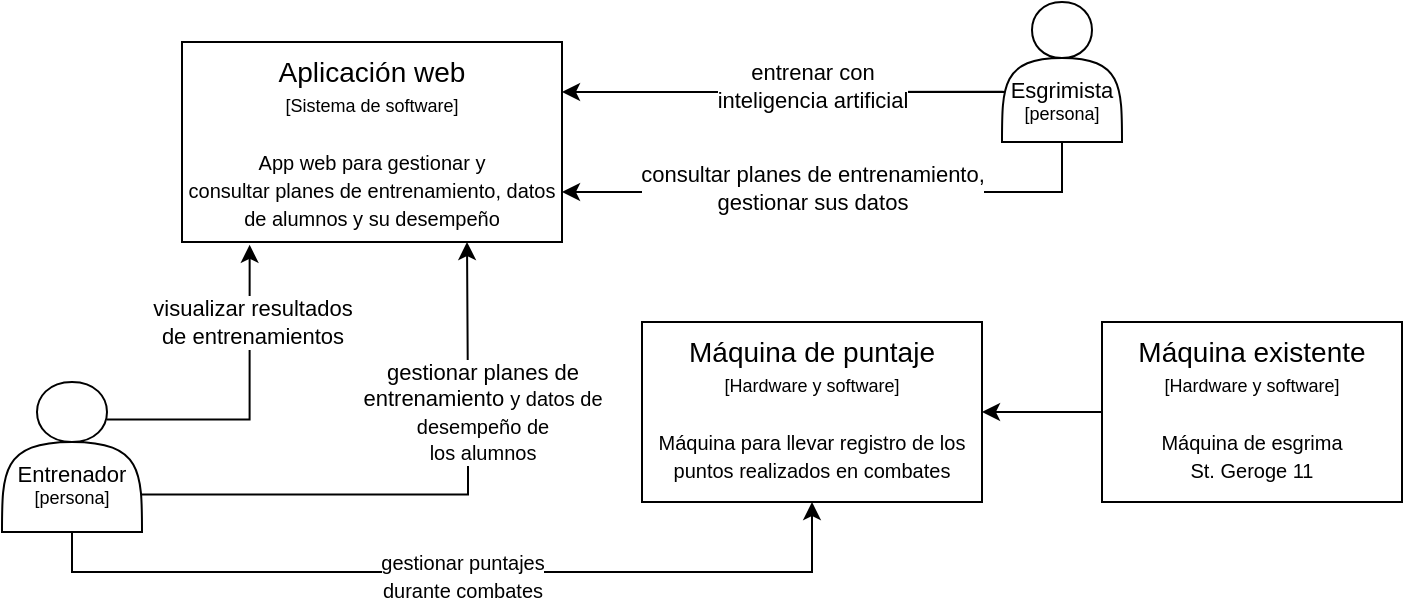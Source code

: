 <mxfile version="21.6.6" type="device">
  <diagram name="Page-1" id="YgEF8Rc6YDN5Ng1QnEPJ">
    <mxGraphModel dx="1055" dy="622" grid="1" gridSize="10" guides="1" tooltips="1" connect="1" arrows="1" fold="1" page="1" pageScale="1" pageWidth="850" pageHeight="1100" math="0" shadow="0">
      <root>
        <mxCell id="0" />
        <mxCell id="1" parent="0" />
        <mxCell id="dZJAuWM4ClLpMtlekzl2-5" style="edgeStyle=orthogonalEdgeStyle;rounded=0;orthogonalLoop=1;jettySize=auto;html=1;exitX=0.5;exitY=1;exitDx=0;exitDy=0;entryX=1;entryY=0.75;entryDx=0;entryDy=0;" parent="1" source="dZJAuWM4ClLpMtlekzl2-1" target="dZJAuWM4ClLpMtlekzl2-4" edge="1">
          <mxGeometry relative="1" as="geometry" />
        </mxCell>
        <mxCell id="dZJAuWM4ClLpMtlekzl2-9" value="consultar planes de entrenamiento, &lt;br style=&quot;font-size: 11px;&quot;&gt;gestionar sus datos" style="edgeLabel;html=1;align=center;verticalAlign=middle;resizable=0;points=[];fontSize=11;" parent="dZJAuWM4ClLpMtlekzl2-5" vertex="1" connectable="0">
          <mxGeometry x="-0.462" y="1" relative="1" as="geometry">
            <mxPoint x="-76" y="-3" as="offset" />
          </mxGeometry>
        </mxCell>
        <mxCell id="qzlctMb44i1yB61l0kc5-2" style="edgeStyle=orthogonalEdgeStyle;rounded=0;orthogonalLoop=1;jettySize=auto;html=1;exitX=0.025;exitY=0.642;exitDx=0;exitDy=0;entryX=1;entryY=0.25;entryDx=0;entryDy=0;exitPerimeter=0;" parent="1" source="dZJAuWM4ClLpMtlekzl2-1" target="dZJAuWM4ClLpMtlekzl2-4" edge="1">
          <mxGeometry relative="1" as="geometry">
            <mxPoint x="240" y="92" as="targetPoint" />
            <Array as="points">
              <mxPoint x="520" y="65" />
            </Array>
          </mxGeometry>
        </mxCell>
        <mxCell id="qzlctMb44i1yB61l0kc5-3" value="entrenar con &lt;br&gt;inteligencia artificial" style="edgeLabel;html=1;align=center;verticalAlign=middle;resizable=0;points=[];" parent="qzlctMb44i1yB61l0kc5-2" vertex="1" connectable="0">
          <mxGeometry x="0.071" relative="1" as="geometry">
            <mxPoint x="22" y="-3" as="offset" />
          </mxGeometry>
        </mxCell>
        <mxCell id="dZJAuWM4ClLpMtlekzl2-1" value="&lt;font style=&quot;font-size: 11px;&quot;&gt;Esgrimista&lt;/font&gt;&lt;br&gt;&lt;font style=&quot;font-size: 9px;&quot;&gt;[persona]&lt;/font&gt;" style="shape=actor;whiteSpace=wrap;html=1;fontSize=9;spacingTop=27;" parent="1" vertex="1">
          <mxGeometry x="520" y="20" width="60" height="70" as="geometry" />
        </mxCell>
        <mxCell id="dZJAuWM4ClLpMtlekzl2-7" style="edgeStyle=orthogonalEdgeStyle;rounded=0;orthogonalLoop=1;jettySize=auto;html=1;exitX=0.75;exitY=0.25;exitDx=0;exitDy=0;entryX=0.178;entryY=1.014;entryDx=0;entryDy=0;exitPerimeter=0;entryPerimeter=0;" parent="1" source="dZJAuWM4ClLpMtlekzl2-3" target="dZJAuWM4ClLpMtlekzl2-4" edge="1">
          <mxGeometry relative="1" as="geometry" />
        </mxCell>
        <mxCell id="dZJAuWM4ClLpMtlekzl2-8" value="visualizar resultados&lt;br style=&quot;border-color: var(--border-color); font-size: 11px;&quot;&gt;&lt;span style=&quot;font-size: 11px;&quot;&gt;de entrenamientos&lt;/span&gt;" style="edgeLabel;html=1;align=center;verticalAlign=middle;resizable=0;points=[];fontSize=11;" parent="dZJAuWM4ClLpMtlekzl2-7" vertex="1" connectable="0">
          <mxGeometry x="-0.267" relative="1" as="geometry">
            <mxPoint x="14" y="-49" as="offset" />
          </mxGeometry>
        </mxCell>
        <mxCell id="dZJAuWM4ClLpMtlekzl2-12" style="edgeStyle=orthogonalEdgeStyle;rounded=0;orthogonalLoop=1;jettySize=auto;html=1;exitX=0.5;exitY=1;exitDx=0;exitDy=0;entryX=0.5;entryY=1;entryDx=0;entryDy=0;" parent="1" source="dZJAuWM4ClLpMtlekzl2-3" target="dZJAuWM4ClLpMtlekzl2-11" edge="1">
          <mxGeometry relative="1" as="geometry">
            <Array as="points">
              <mxPoint x="55" y="305" />
              <mxPoint x="425" y="305" />
            </Array>
          </mxGeometry>
        </mxCell>
        <mxCell id="dZJAuWM4ClLpMtlekzl2-13" value="&lt;span style=&quot;font-size: 10px;&quot;&gt;gestionar puntajes &lt;br&gt;durante combates&lt;br&gt;&lt;/span&gt;" style="edgeLabel;html=1;align=center;verticalAlign=middle;resizable=0;points=[];" parent="dZJAuWM4ClLpMtlekzl2-12" vertex="1" connectable="0">
          <mxGeometry x="-0.605" y="1" relative="1" as="geometry">
            <mxPoint x="131" y="3" as="offset" />
          </mxGeometry>
        </mxCell>
        <mxCell id="qzlctMb44i1yB61l0kc5-4" style="edgeStyle=orthogonalEdgeStyle;rounded=0;orthogonalLoop=1;jettySize=auto;html=1;exitX=1;exitY=0.75;exitDx=0;exitDy=0;entryX=0.75;entryY=1;entryDx=0;entryDy=0;" parent="1" source="dZJAuWM4ClLpMtlekzl2-3" target="dZJAuWM4ClLpMtlekzl2-4" edge="1">
          <mxGeometry relative="1" as="geometry">
            <Array as="points">
              <mxPoint x="253" y="266" />
              <mxPoint x="253" y="224" />
            </Array>
            <mxPoint x="145" y="142" as="targetPoint" />
          </mxGeometry>
        </mxCell>
        <mxCell id="qzlctMb44i1yB61l0kc5-5" value="gestionar planes de &lt;br&gt;entrenamiento&amp;nbsp;&lt;span style=&quot;font-size: 10px;&quot;&gt;y datos&amp;nbsp;de &lt;br&gt;desempeño de&lt;/span&gt;&lt;br style=&quot;border-color: var(--border-color); font-size: 10px;&quot;&gt;&lt;span style=&quot;font-size: 10px;&quot;&gt;los alumnos&lt;/span&gt;" style="edgeLabel;html=1;align=center;verticalAlign=middle;resizable=0;points=[];" parent="qzlctMb44i1yB61l0kc5-4" vertex="1" connectable="0">
          <mxGeometry x="0.443" y="-3" relative="1" as="geometry">
            <mxPoint x="4" y="4" as="offset" />
          </mxGeometry>
        </mxCell>
        <mxCell id="dZJAuWM4ClLpMtlekzl2-3" value="&lt;font style=&quot;font-size: 11px;&quot;&gt;Entrenador&lt;br&gt;&lt;/font&gt;&lt;font style=&quot;font-size: 9px;&quot;&gt;[persona]&lt;/font&gt;" style="shape=actor;whiteSpace=wrap;html=1;fontSize=9;spacingTop=27;" parent="1" vertex="1">
          <mxGeometry x="20" y="210" width="70" height="75" as="geometry" />
        </mxCell>
        <mxCell id="dZJAuWM4ClLpMtlekzl2-4" value="&lt;font style=&quot;font-size: 14px;&quot;&gt;Aplicación web&lt;/font&gt;&lt;br&gt;&lt;font style=&quot;&quot;&gt;&lt;font style=&quot;font-size: 9px;&quot;&gt;[Sistema de software]&lt;/font&gt;&lt;br&gt;&lt;br&gt;&lt;span style=&quot;font-size: 10px;&quot;&gt;App web para gestionar y consultar&amp;nbsp;planes de entrenamiento, datos de alumnos y su&amp;nbsp;desempeño&lt;/span&gt;&lt;br&gt;&lt;/font&gt;" style="whiteSpace=wrap;html=1;verticalAlign=top;" parent="1" vertex="1">
          <mxGeometry x="110" y="40" width="190" height="100" as="geometry" />
        </mxCell>
        <mxCell id="dZJAuWM4ClLpMtlekzl2-11" value="&lt;font style=&quot;font-size: 14px;&quot;&gt;Máquina de puntaje&lt;/font&gt;&lt;br&gt;&lt;font style=&quot;&quot;&gt;&lt;font style=&quot;font-size: 9px;&quot;&gt;[Hardware y software]&lt;/font&gt;&lt;br&gt;&lt;br&gt;&lt;span style=&quot;font-size: 10px;&quot;&gt;Máquina para llevar registro de los puntos realizados en combates&lt;/span&gt;&lt;br&gt;&lt;/font&gt;" style="whiteSpace=wrap;html=1;verticalAlign=top;" parent="1" vertex="1">
          <mxGeometry x="340" y="180" width="170" height="90" as="geometry" />
        </mxCell>
        <mxCell id="dYag6K67AkrwFl3mK62Y-2" style="edgeStyle=orthogonalEdgeStyle;rounded=0;orthogonalLoop=1;jettySize=auto;html=1;exitX=0;exitY=0.5;exitDx=0;exitDy=0;entryX=1;entryY=0.5;entryDx=0;entryDy=0;" edge="1" parent="1" source="dYag6K67AkrwFl3mK62Y-1" target="dZJAuWM4ClLpMtlekzl2-11">
          <mxGeometry relative="1" as="geometry" />
        </mxCell>
        <mxCell id="dYag6K67AkrwFl3mK62Y-1" value="&lt;font style=&quot;font-size: 14px;&quot;&gt;Máquina existente&lt;/font&gt;&lt;br&gt;&lt;font style=&quot;&quot;&gt;&lt;font style=&quot;font-size: 9px;&quot;&gt;[Hardware y software]&lt;/font&gt;&lt;br&gt;&lt;br&gt;&lt;span style=&quot;font-size: 10px;&quot;&gt;Máquina de esgrima &lt;br&gt;St. Geroge 11&lt;/span&gt;&lt;br&gt;&lt;/font&gt;" style="whiteSpace=wrap;html=1;verticalAlign=top;" vertex="1" parent="1">
          <mxGeometry x="570" y="180" width="150" height="90" as="geometry" />
        </mxCell>
      </root>
    </mxGraphModel>
  </diagram>
</mxfile>
